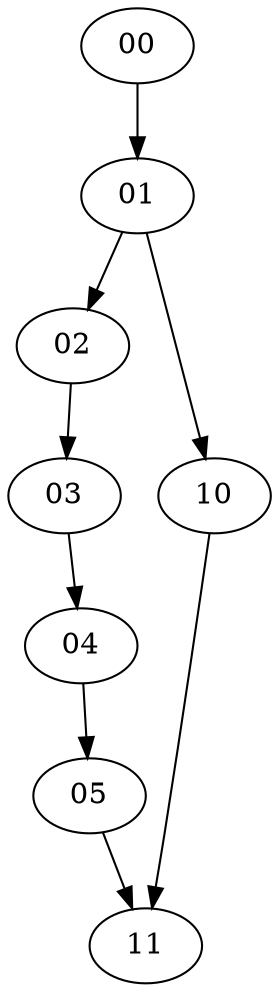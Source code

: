 digraph G {
00 [tid=0, count=0]
01 [tid=0, count=1]
02 [tid=0, count=2]
03 [tid=0, count=3]
04 [tid=0, count=4]
05 [tid=0, count=5]
10 [tid=1, count=0]
11 [tid=1, count=1]
00 -> 01 ;
01 -> 02 ;
02 -> 03 ;
03 -> 04 ;
04 -> 05 ;
10 -> 11 ;
01 -> 10 ;
05 -> 11 ;
}